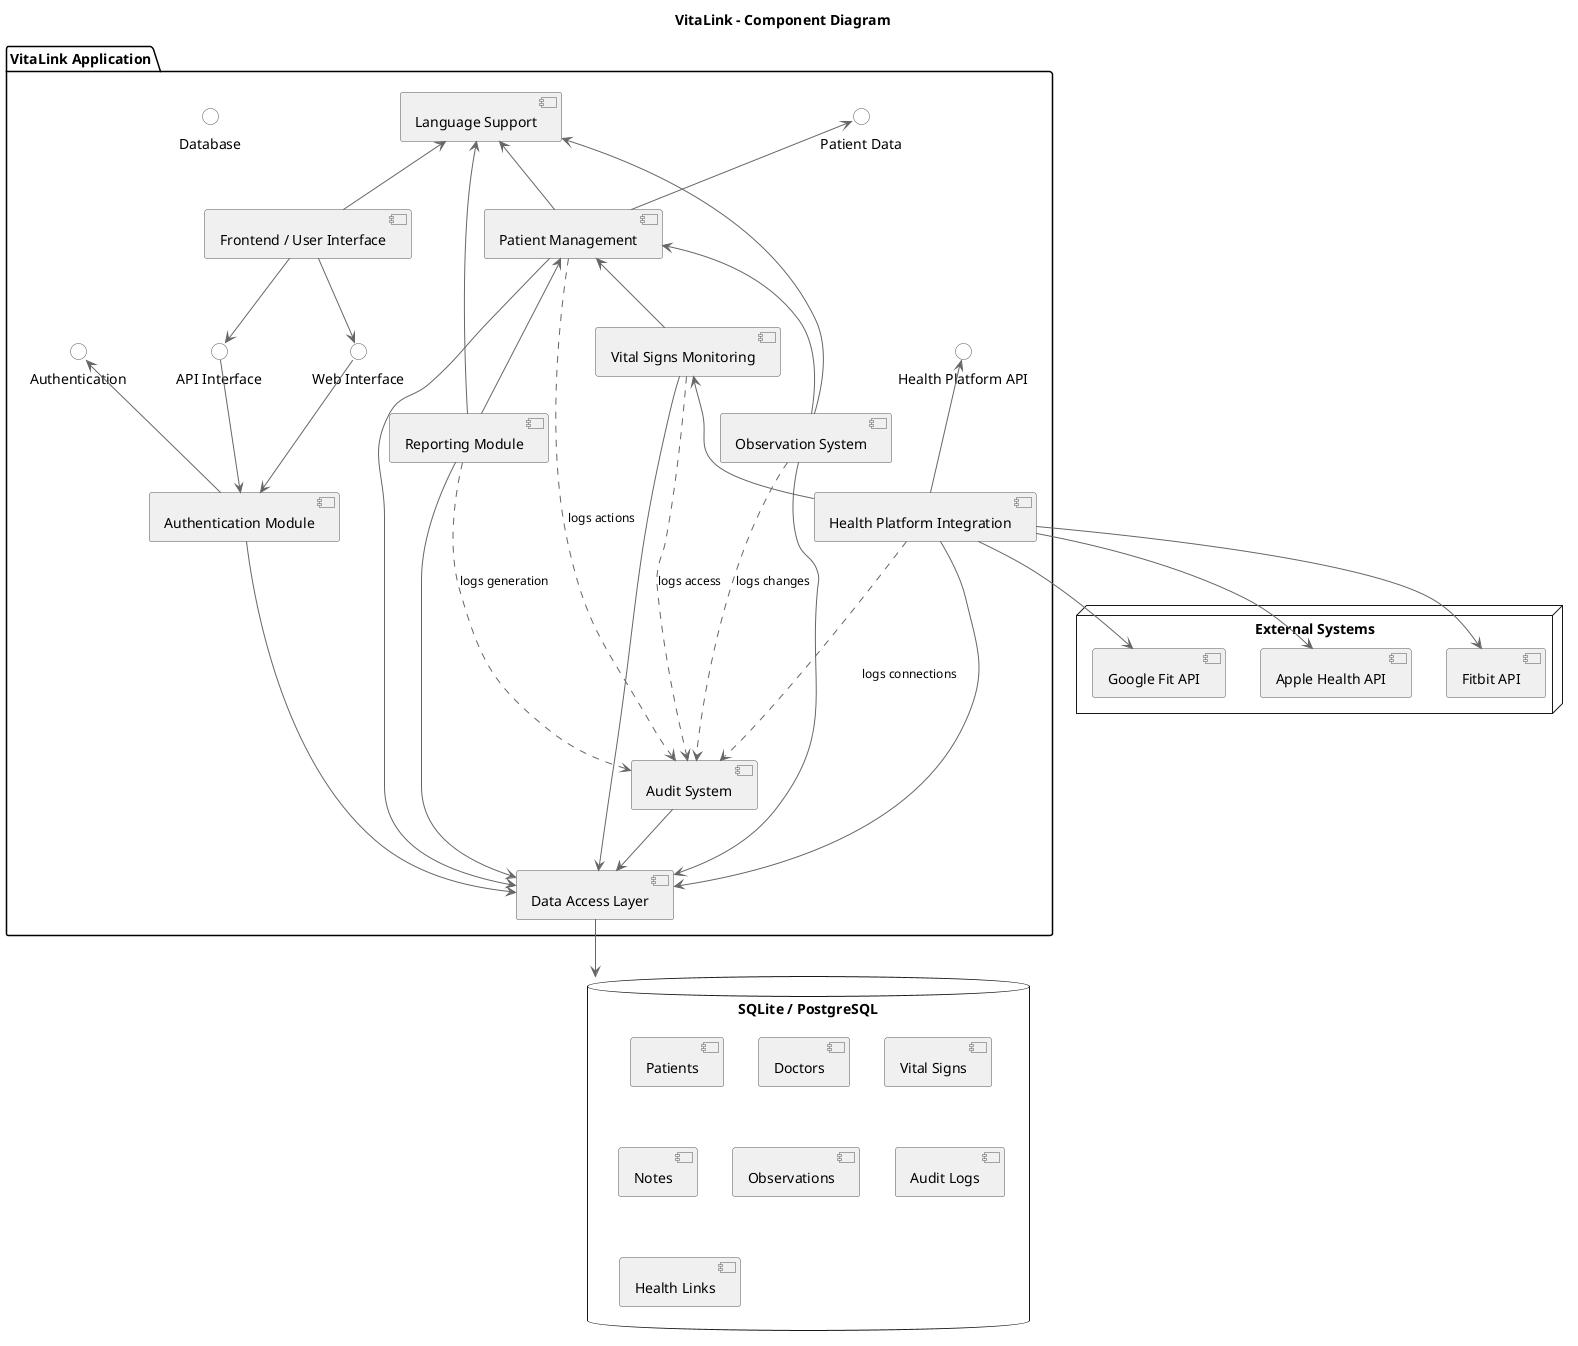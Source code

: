 @startuml VitaLink - Component Diagram

' Stile e configurazione
skinparam componentStyle uml2
skinparam component {
    BackgroundColor #f0f0f0
    BorderColor #555555
}
skinparam interface {
    BackgroundColor White
    BorderColor #555555
}
skinparam arrow {
    Color #666666
    FontSize 12
}

title VitaLink - Component Diagram

' Componenti principali
package "VitaLink Application" {
    component [Frontend / User Interface] as UI
    component [Authentication Module] as Auth
    component [Patient Management] as PatientMgmt
    component [Health Platform Integration] as HealthInt
    component [Vital Signs Monitoring] as VitalMon
    component [Observation System] as Obs
    component [Audit System] as Audit
    component [Reporting Module] as Report
    component [Data Access Layer] as DAL
    component [Language Support] as Lang
    
    ' Interfacce
    interface "Web Interface" as WebUI
    interface "API Interface" as API
    interface "Authentication" as AuthInt
    interface "Patient Data" as PatientInt
    interface "Health Platform API" as HealthAPI
    interface "Database" as DB
    
    ' Relazioni tra componenti
    UI -down-> WebUI
    UI -down-> API
    WebUI -down-> Auth
    API -down-> Auth
    
    AuthInt <-down- Auth
    
    Auth -down-> DAL
    PatientMgmt -down-> DAL
    HealthInt -down-> DAL
    VitalMon -down-> DAL
    Obs -down-> DAL
    Audit -down-> DAL
    Report -down-> DAL
    
    PatientInt <-down- PatientMgmt
    PatientMgmt <-down- VitalMon
    PatientMgmt <-down- Obs
    PatientMgmt <-down- Report
    
    HealthAPI <-down- HealthInt
    VitalMon <-down- HealthInt
    
    PatientMgmt ...> Audit : "logs actions"
    HealthInt ...> Audit : "logs connections"
    VitalMon ...> Audit : "logs access"
    Obs ...> Audit : "logs changes"
    Report ...> Audit : "logs generation"
    
    Lang <-down- UI
    Lang <-down- PatientMgmt
    Lang <-down- Report
    Lang <-down- Obs
}

' Sistemi esterni
node "External Systems" {
    component [Fitbit API] as FitbitAPI
    component [Google Fit API] as GoogleFitAPI
    component [Apple Health API] as AppleHealthAPI
}

' Database
database "SQLite / PostgreSQL" as Database {
    component [Patients] as PatientDB
    component [Doctors] as DoctorDB
    component [Vital Signs] as VitalDB
    component [Notes] as NoteDB
    component [Observations] as ObsDB
    component [Audit Logs] as AuditDB
    component [Health Links] as LinkDB
}

' Connessioni esterne
HealthInt --> FitbitAPI
HealthInt --> GoogleFitAPI
HealthInt --> AppleHealthAPI

' Connessione al database
DAL --> Database

@enduml
